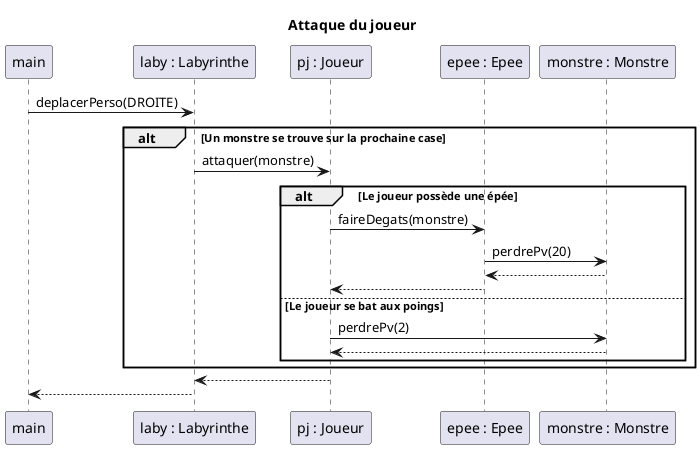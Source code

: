 @startuml
'https://plantuml.com/sequence-diagram

title Attaque du joueur

participant "main" as MAIN
participant "laby : Labyrinthe" as L
participant "pj : Joueur" as J

participant "epee : Epee" as E
participant "monstre : Monstre" as M


MAIN -> L : deplacerPerso(DROITE)
alt Un monstre se trouve sur la prochaine case
    L -> J : attaquer(monstre)
    alt Le joueur possède une épée
         J -> E : faireDegats(monstre)
         E -> M : perdrePv(20)
         M --> E
         E --> J
    else Le joueur se bat aux poings
        J-> M : perdrePv(2)
        M --> J
    end
end

J-->L

L --> MAIN






@enduml